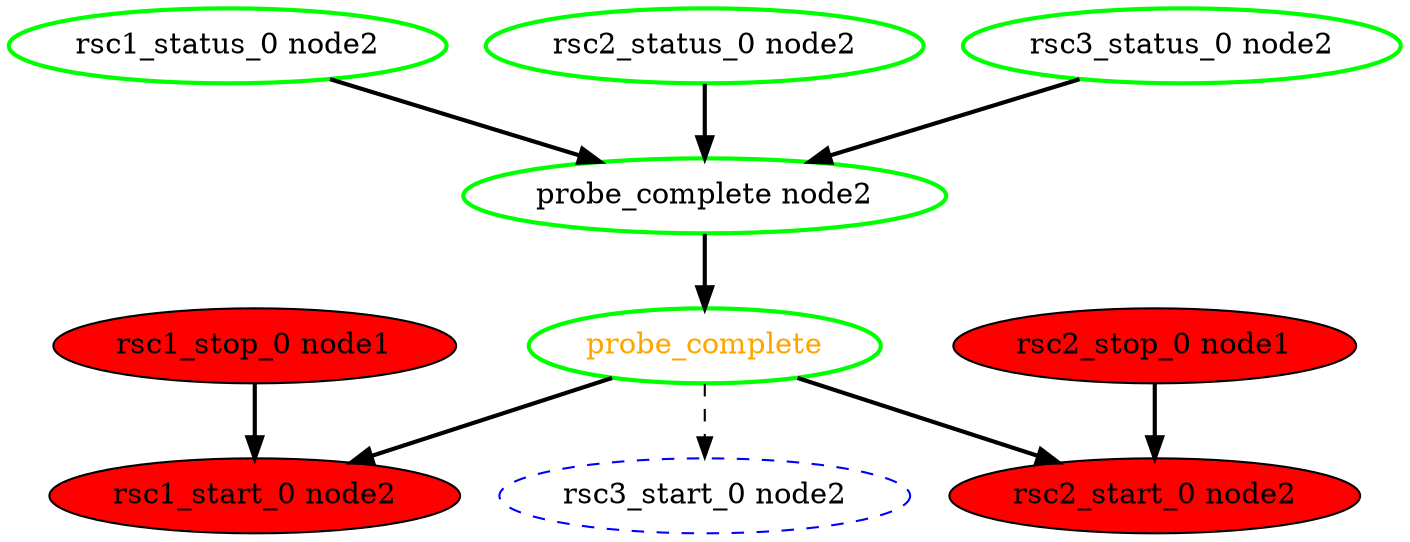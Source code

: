 digraph "g" {
	size = "30,30"
"rsc1_stop_0 node1" [ font_color=purple style=filled fillcolor=red ]
"probe_complete" [ style=bold color="green" fontcolor="orange" ]
"probe_complete node2" [ style=bold color="green" fontcolor="black" ]
"rsc1_status_0 node2" [ style=bold color="green" fontcolor="black" ]
"rsc2_status_0 node2" [ style=bold color="green" fontcolor="black" ]
"rsc3_status_0 node2" [ style=bold color="green" fontcolor="black" ]
"rsc1_start_0 node2" [ font_color=purple style=filled fillcolor=red ]
"rsc2_stop_0 node1" [ font_color=purple style=filled fillcolor=red ]
"rsc2_start_0 node2" [ font_color=purple style=filled fillcolor=red ]
"rsc3_start_0 node2" [ style="dashed" color="blue" fontcolor="black" ]
"probe_complete node2" -> "probe_complete" [ style = bold]
"rsc1_status_0 node2" -> "probe_complete node2" [ style = bold]
"rsc2_status_0 node2" -> "probe_complete node2" [ style = bold]
"rsc3_status_0 node2" -> "probe_complete node2" [ style = bold]
"probe_complete" -> "rsc1_start_0 node2" [ style = bold]
"rsc1_stop_0 node1" -> "rsc1_start_0 node2" [ style = bold]
"probe_complete" -> "rsc2_start_0 node2" [ style = bold]
"rsc2_stop_0 node1" -> "rsc2_start_0 node2" [ style = bold]
"probe_complete" -> "rsc3_start_0 node2" [ style = dashed]
}
